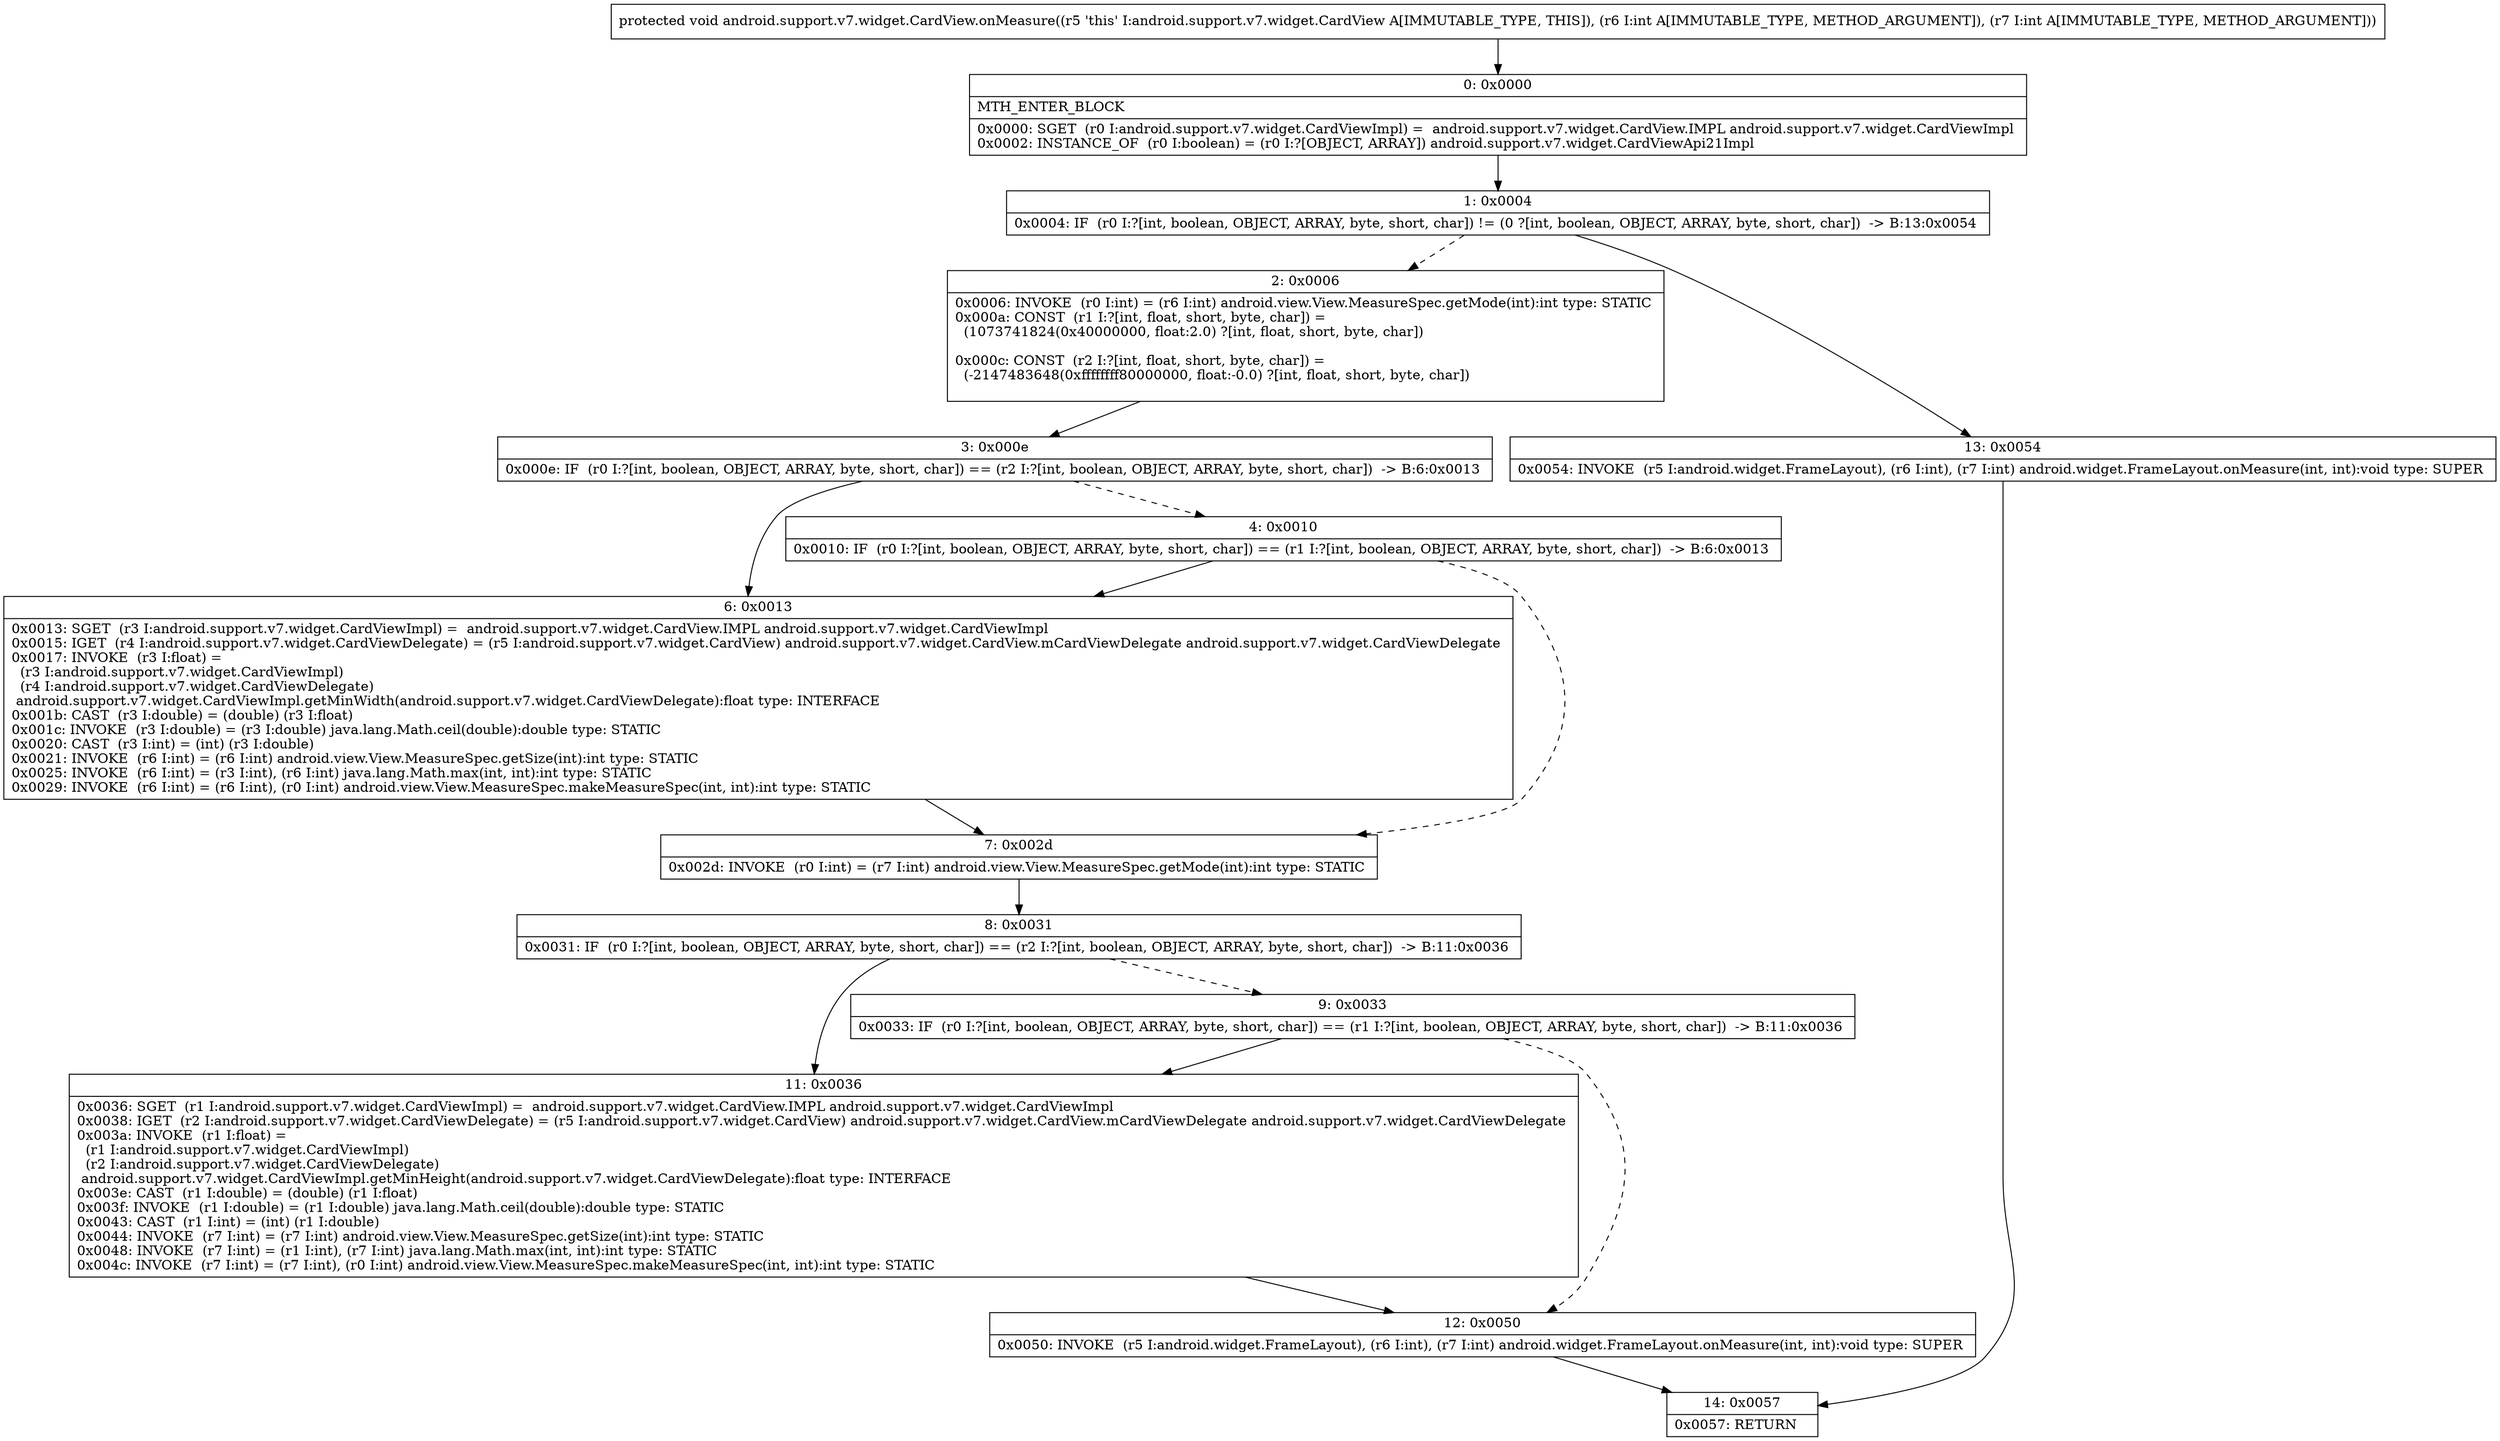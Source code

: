 digraph "CFG forandroid.support.v7.widget.CardView.onMeasure(II)V" {
Node_0 [shape=record,label="{0\:\ 0x0000|MTH_ENTER_BLOCK\l|0x0000: SGET  (r0 I:android.support.v7.widget.CardViewImpl) =  android.support.v7.widget.CardView.IMPL android.support.v7.widget.CardViewImpl \l0x0002: INSTANCE_OF  (r0 I:boolean) = (r0 I:?[OBJECT, ARRAY]) android.support.v7.widget.CardViewApi21Impl \l}"];
Node_1 [shape=record,label="{1\:\ 0x0004|0x0004: IF  (r0 I:?[int, boolean, OBJECT, ARRAY, byte, short, char]) != (0 ?[int, boolean, OBJECT, ARRAY, byte, short, char])  \-\> B:13:0x0054 \l}"];
Node_2 [shape=record,label="{2\:\ 0x0006|0x0006: INVOKE  (r0 I:int) = (r6 I:int) android.view.View.MeasureSpec.getMode(int):int type: STATIC \l0x000a: CONST  (r1 I:?[int, float, short, byte, char]) = \l  (1073741824(0x40000000, float:2.0) ?[int, float, short, byte, char])\l \l0x000c: CONST  (r2 I:?[int, float, short, byte, char]) = \l  (\-2147483648(0xffffffff80000000, float:\-0.0) ?[int, float, short, byte, char])\l \l}"];
Node_3 [shape=record,label="{3\:\ 0x000e|0x000e: IF  (r0 I:?[int, boolean, OBJECT, ARRAY, byte, short, char]) == (r2 I:?[int, boolean, OBJECT, ARRAY, byte, short, char])  \-\> B:6:0x0013 \l}"];
Node_4 [shape=record,label="{4\:\ 0x0010|0x0010: IF  (r0 I:?[int, boolean, OBJECT, ARRAY, byte, short, char]) == (r1 I:?[int, boolean, OBJECT, ARRAY, byte, short, char])  \-\> B:6:0x0013 \l}"];
Node_6 [shape=record,label="{6\:\ 0x0013|0x0013: SGET  (r3 I:android.support.v7.widget.CardViewImpl) =  android.support.v7.widget.CardView.IMPL android.support.v7.widget.CardViewImpl \l0x0015: IGET  (r4 I:android.support.v7.widget.CardViewDelegate) = (r5 I:android.support.v7.widget.CardView) android.support.v7.widget.CardView.mCardViewDelegate android.support.v7.widget.CardViewDelegate \l0x0017: INVOKE  (r3 I:float) = \l  (r3 I:android.support.v7.widget.CardViewImpl)\l  (r4 I:android.support.v7.widget.CardViewDelegate)\l android.support.v7.widget.CardViewImpl.getMinWidth(android.support.v7.widget.CardViewDelegate):float type: INTERFACE \l0x001b: CAST  (r3 I:double) = (double) (r3 I:float) \l0x001c: INVOKE  (r3 I:double) = (r3 I:double) java.lang.Math.ceil(double):double type: STATIC \l0x0020: CAST  (r3 I:int) = (int) (r3 I:double) \l0x0021: INVOKE  (r6 I:int) = (r6 I:int) android.view.View.MeasureSpec.getSize(int):int type: STATIC \l0x0025: INVOKE  (r6 I:int) = (r3 I:int), (r6 I:int) java.lang.Math.max(int, int):int type: STATIC \l0x0029: INVOKE  (r6 I:int) = (r6 I:int), (r0 I:int) android.view.View.MeasureSpec.makeMeasureSpec(int, int):int type: STATIC \l}"];
Node_7 [shape=record,label="{7\:\ 0x002d|0x002d: INVOKE  (r0 I:int) = (r7 I:int) android.view.View.MeasureSpec.getMode(int):int type: STATIC \l}"];
Node_8 [shape=record,label="{8\:\ 0x0031|0x0031: IF  (r0 I:?[int, boolean, OBJECT, ARRAY, byte, short, char]) == (r2 I:?[int, boolean, OBJECT, ARRAY, byte, short, char])  \-\> B:11:0x0036 \l}"];
Node_9 [shape=record,label="{9\:\ 0x0033|0x0033: IF  (r0 I:?[int, boolean, OBJECT, ARRAY, byte, short, char]) == (r1 I:?[int, boolean, OBJECT, ARRAY, byte, short, char])  \-\> B:11:0x0036 \l}"];
Node_11 [shape=record,label="{11\:\ 0x0036|0x0036: SGET  (r1 I:android.support.v7.widget.CardViewImpl) =  android.support.v7.widget.CardView.IMPL android.support.v7.widget.CardViewImpl \l0x0038: IGET  (r2 I:android.support.v7.widget.CardViewDelegate) = (r5 I:android.support.v7.widget.CardView) android.support.v7.widget.CardView.mCardViewDelegate android.support.v7.widget.CardViewDelegate \l0x003a: INVOKE  (r1 I:float) = \l  (r1 I:android.support.v7.widget.CardViewImpl)\l  (r2 I:android.support.v7.widget.CardViewDelegate)\l android.support.v7.widget.CardViewImpl.getMinHeight(android.support.v7.widget.CardViewDelegate):float type: INTERFACE \l0x003e: CAST  (r1 I:double) = (double) (r1 I:float) \l0x003f: INVOKE  (r1 I:double) = (r1 I:double) java.lang.Math.ceil(double):double type: STATIC \l0x0043: CAST  (r1 I:int) = (int) (r1 I:double) \l0x0044: INVOKE  (r7 I:int) = (r7 I:int) android.view.View.MeasureSpec.getSize(int):int type: STATIC \l0x0048: INVOKE  (r7 I:int) = (r1 I:int), (r7 I:int) java.lang.Math.max(int, int):int type: STATIC \l0x004c: INVOKE  (r7 I:int) = (r7 I:int), (r0 I:int) android.view.View.MeasureSpec.makeMeasureSpec(int, int):int type: STATIC \l}"];
Node_12 [shape=record,label="{12\:\ 0x0050|0x0050: INVOKE  (r5 I:android.widget.FrameLayout), (r6 I:int), (r7 I:int) android.widget.FrameLayout.onMeasure(int, int):void type: SUPER \l}"];
Node_13 [shape=record,label="{13\:\ 0x0054|0x0054: INVOKE  (r5 I:android.widget.FrameLayout), (r6 I:int), (r7 I:int) android.widget.FrameLayout.onMeasure(int, int):void type: SUPER \l}"];
Node_14 [shape=record,label="{14\:\ 0x0057|0x0057: RETURN   \l}"];
MethodNode[shape=record,label="{protected void android.support.v7.widget.CardView.onMeasure((r5 'this' I:android.support.v7.widget.CardView A[IMMUTABLE_TYPE, THIS]), (r6 I:int A[IMMUTABLE_TYPE, METHOD_ARGUMENT]), (r7 I:int A[IMMUTABLE_TYPE, METHOD_ARGUMENT])) }"];
MethodNode -> Node_0;
Node_0 -> Node_1;
Node_1 -> Node_2[style=dashed];
Node_1 -> Node_13;
Node_2 -> Node_3;
Node_3 -> Node_4[style=dashed];
Node_3 -> Node_6;
Node_4 -> Node_6;
Node_4 -> Node_7[style=dashed];
Node_6 -> Node_7;
Node_7 -> Node_8;
Node_8 -> Node_9[style=dashed];
Node_8 -> Node_11;
Node_9 -> Node_11;
Node_9 -> Node_12[style=dashed];
Node_11 -> Node_12;
Node_12 -> Node_14;
Node_13 -> Node_14;
}

